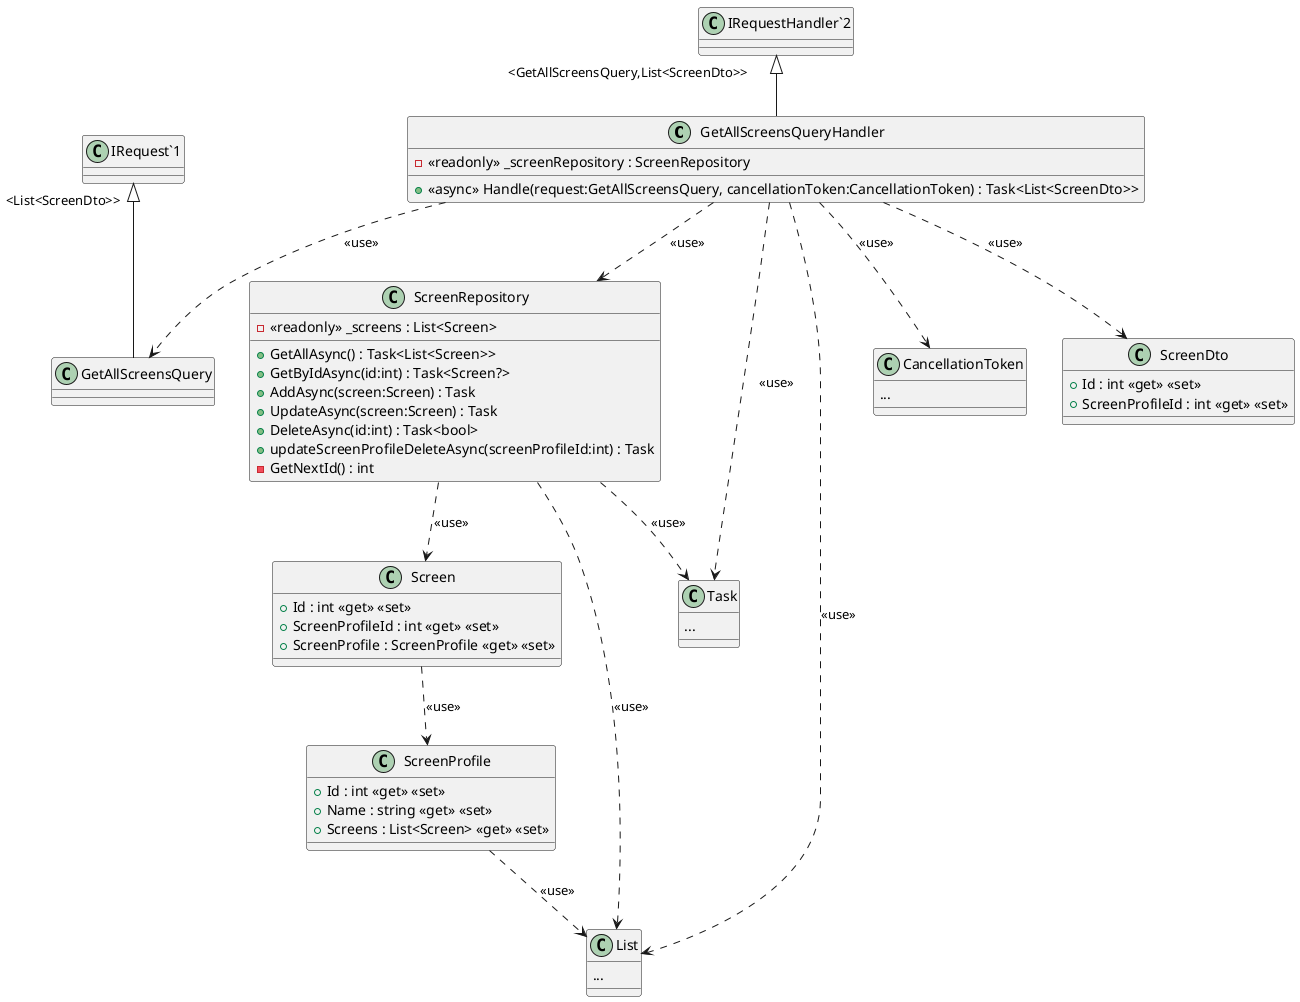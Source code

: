 @startuml
class GetAllScreensQueryHandler {
    - <<readonly>> _screenRepository : ScreenRepository
    + <<async>> Handle(request:GetAllScreensQuery, cancellationToken:CancellationToken) : Task<List<ScreenDto>>
}
"IRequestHandler`2" "<GetAllScreensQuery,List<ScreenDto>>" <|-- GetAllScreensQueryHandler
GetAllScreensQueryHandler ..> ScreenRepository: <<use>>
class ScreenRepository {
    - <<readonly>> _screens : List<Screen>
    + GetAllAsync() : Task<List<Screen>>
    + GetByIdAsync(id:int) : Task<Screen?>
    + AddAsync(screen:Screen) : Task
    + UpdateAsync(screen:Screen) : Task
    + DeleteAsync(id:int) : Task<bool>
    + updateScreenProfileDeleteAsync(screenProfileId:int) : Task
    - GetNextId() : int
}
ScreenRepository ..> Task: <<use>>
ScreenRepository ..> List: <<use>>
ScreenRepository ..> Screen: <<use>>
class Screen {
    + Id : int <<get>> <<set>>
    + ScreenProfileId : int <<get>> <<set>>
    + ScreenProfile : ScreenProfile <<get>> <<set>>
}
Screen ..> ScreenProfile: <<use>>
class ScreenProfile {
    + Id : int <<get>> <<set>>
    + Name : string <<get>> <<set>>
    + Screens : List<Screen> <<get>> <<set>>
}
ScreenProfile ..> List: <<use>>
class CancellationToken {
...
}
GetAllScreensQueryHandler ..> CancellationToken: <<use>>
GetAllScreensQueryHandler ..> GetAllScreensQuery: <<use>>
class GetAllScreensQuery {
}
"IRequest`1" "<List<ScreenDto>>" <|-- GetAllScreensQuery
GetAllScreensQueryHandler ..> ScreenDto: <<use>>
class ScreenDto {
    + Id : int <<get>> <<set>>
    + ScreenProfileId : int <<get>> <<set>>
}
class List {
...
}
GetAllScreensQueryHandler ..> List: <<use>>
class Task {
...
}
GetAllScreensQueryHandler ..> Task: <<use>>
@enduml